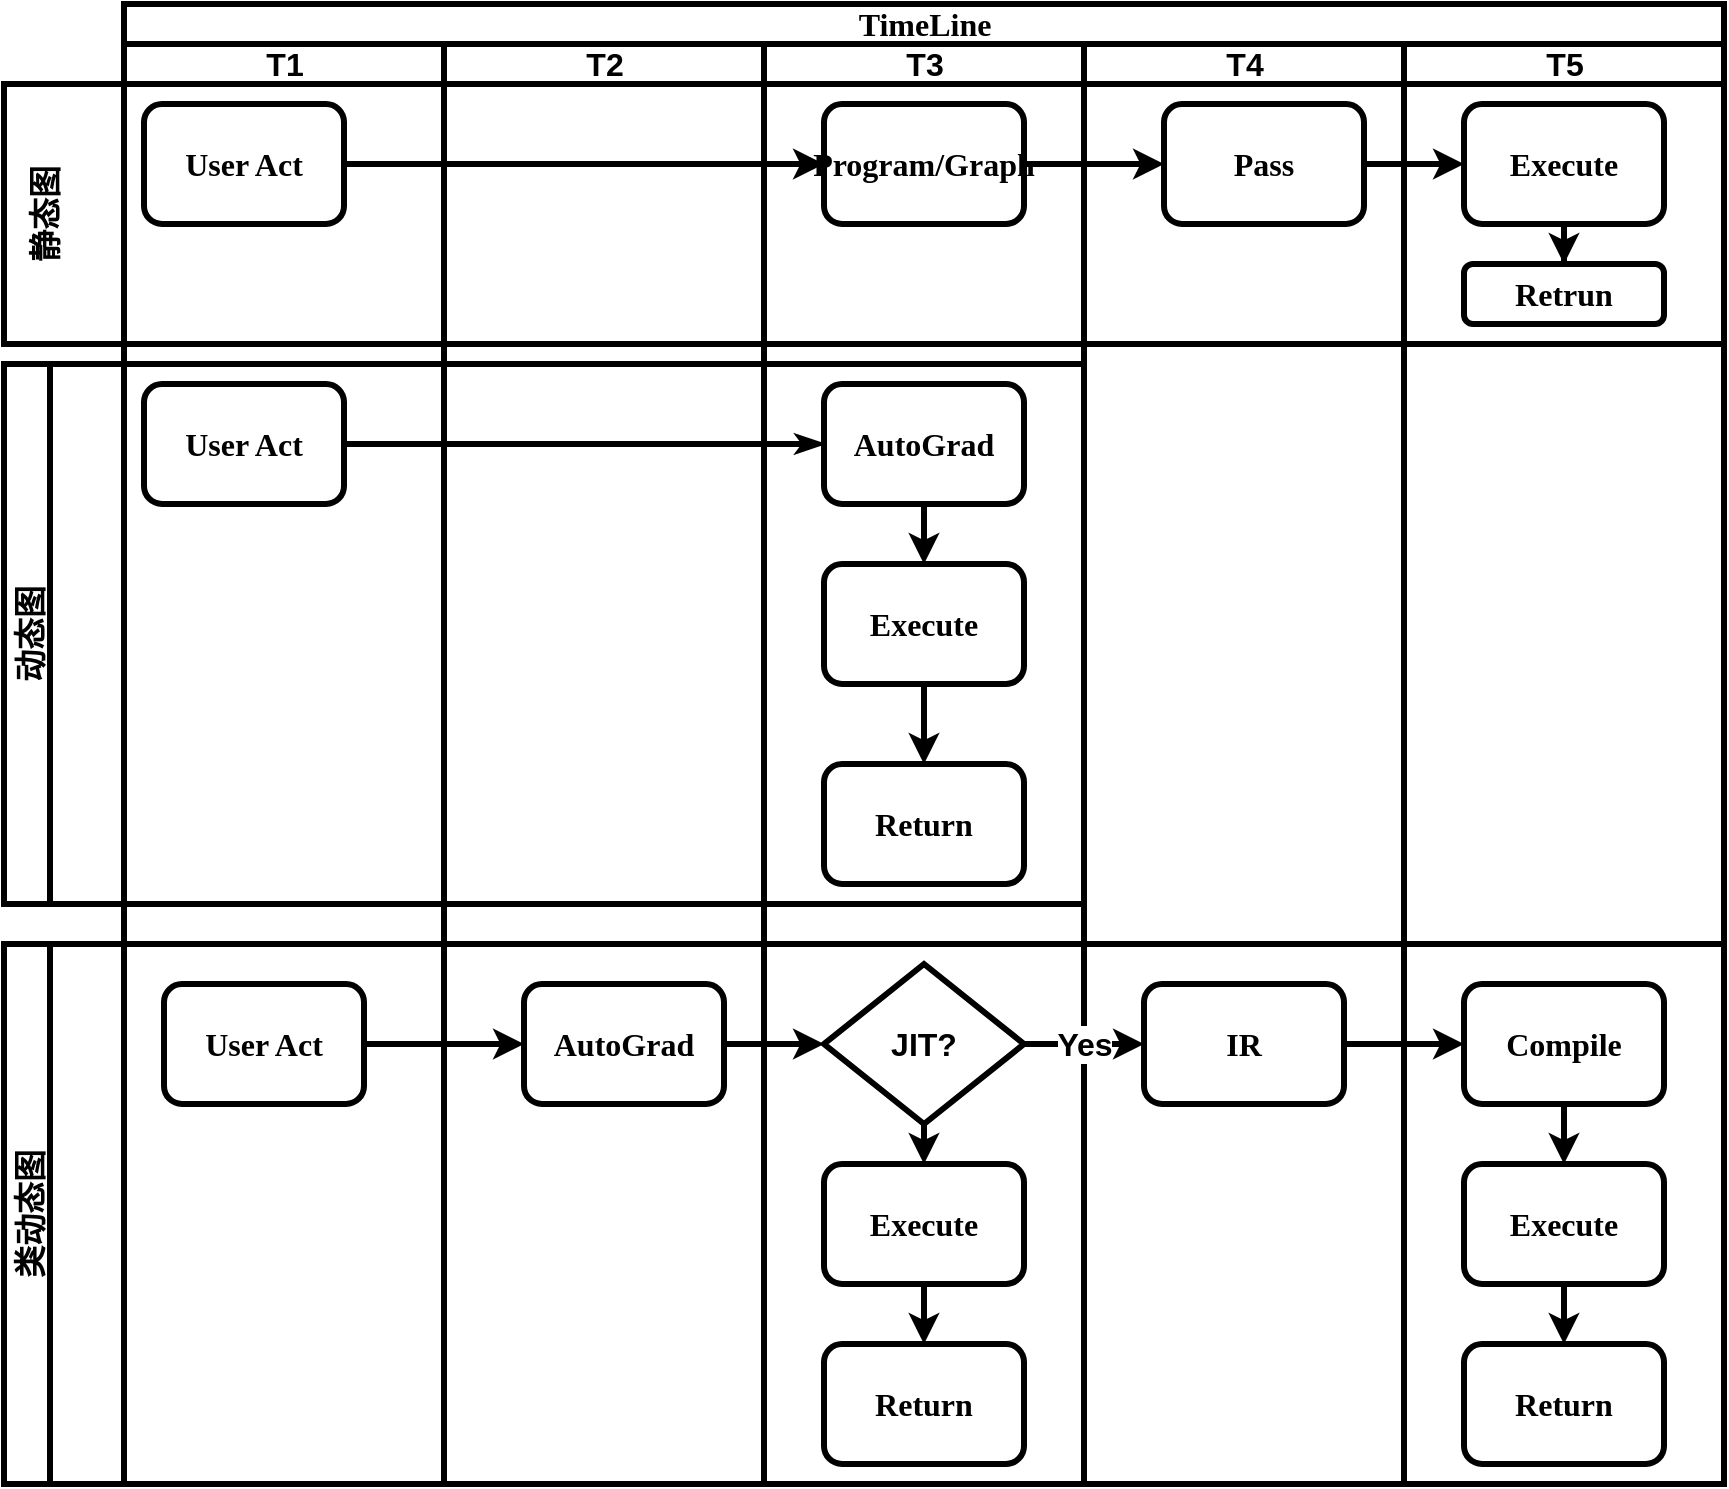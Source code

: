 <mxfile version="16.4.5" type="github">
  <diagram name="Page-1" id="74e2e168-ea6b-b213-b513-2b3c1d86103e">
    <mxGraphModel dx="2946" dy="1979" grid="1" gridSize="10" guides="1" tooltips="1" connect="1" arrows="1" fold="1" page="1" pageScale="1" pageWidth="1100" pageHeight="850" background="none" math="0" shadow="0">
      <root>
        <mxCell id="0" />
        <mxCell id="1" parent="0" />
        <mxCell id="2uw9dF1Jm_6rxNydTmVf-54" value="" style="rounded=0;whiteSpace=wrap;html=1;fontStyle=1;fontSize=16;strokeWidth=3;" vertex="1" parent="1">
          <mxGeometry x="20" y="-10" width="860" height="130" as="geometry" />
        </mxCell>
        <mxCell id="77e6c97f196da883-1" value="TimeLine" style="swimlane;html=1;childLayout=stackLayout;startSize=20;rounded=0;shadow=0;labelBackgroundColor=none;strokeWidth=3;fontFamily=Verdana;fontSize=16;align=center;fontStyle=1" parent="1" vertex="1">
          <mxGeometry x="80" y="-50" width="800" height="740" as="geometry" />
        </mxCell>
        <mxCell id="77e6c97f196da883-2" value="T1" style="swimlane;html=1;startSize=20;fontStyle=1;fontSize=16;strokeWidth=3;" parent="77e6c97f196da883-1" vertex="1">
          <mxGeometry y="20" width="160" height="720" as="geometry" />
        </mxCell>
        <mxCell id="77e6c97f196da883-8" value="User Act" style="rounded=1;whiteSpace=wrap;html=1;shadow=0;labelBackgroundColor=none;strokeWidth=3;fontFamily=Verdana;fontSize=16;align=center;fontStyle=1" parent="77e6c97f196da883-2" vertex="1">
          <mxGeometry x="10" y="170" width="100" height="60" as="geometry" />
        </mxCell>
        <mxCell id="2uw9dF1Jm_6rxNydTmVf-13" value="User Act" style="rounded=1;whiteSpace=wrap;html=1;shadow=0;labelBackgroundColor=none;strokeWidth=3;fontFamily=Verdana;fontSize=16;align=center;fontStyle=1" vertex="1" parent="77e6c97f196da883-2">
          <mxGeometry x="10" y="30" width="100" height="60" as="geometry" />
        </mxCell>
        <mxCell id="2uw9dF1Jm_6rxNydTmVf-19" value="User Act" style="rounded=1;whiteSpace=wrap;html=1;shadow=0;labelBackgroundColor=none;strokeWidth=3;fontFamily=Verdana;fontSize=16;align=center;fontStyle=1" vertex="1" parent="77e6c97f196da883-2">
          <mxGeometry x="20" y="470" width="100" height="60" as="geometry" />
        </mxCell>
        <mxCell id="77e6c97f196da883-26" style="edgeStyle=orthogonalEdgeStyle;rounded=1;html=1;labelBackgroundColor=none;startArrow=none;startFill=0;startSize=5;endArrow=classicThin;endFill=1;endSize=5;jettySize=auto;orthogonalLoop=1;strokeWidth=3;fontFamily=Verdana;fontSize=16;entryX=0;entryY=0.5;entryDx=0;entryDy=0;fontStyle=1" parent="77e6c97f196da883-1" source="77e6c97f196da883-8" target="77e6c97f196da883-9" edge="1">
          <mxGeometry relative="1" as="geometry">
            <mxPoint x="190" y="115" as="targetPoint" />
          </mxGeometry>
        </mxCell>
        <mxCell id="77e6c97f196da883-3" value="T2" style="swimlane;html=1;startSize=20;fontStyle=1;fontSize=16;strokeWidth=3;" parent="77e6c97f196da883-1" vertex="1">
          <mxGeometry x="160" y="20" width="160" height="720" as="geometry" />
        </mxCell>
        <mxCell id="2uw9dF1Jm_6rxNydTmVf-47" value="AutoGrad" style="rounded=1;whiteSpace=wrap;html=1;shadow=0;labelBackgroundColor=none;strokeWidth=3;fontFamily=Verdana;fontSize=16;align=center;fontStyle=1" vertex="1" parent="77e6c97f196da883-3">
          <mxGeometry x="40" y="470" width="100" height="60" as="geometry" />
        </mxCell>
        <mxCell id="77e6c97f196da883-4" value="T3" style="swimlane;html=1;startSize=20;fontStyle=1;fontSize=16;strokeWidth=3;" parent="77e6c97f196da883-1" vertex="1">
          <mxGeometry x="320" y="20" width="160" height="720" as="geometry" />
        </mxCell>
        <mxCell id="2uw9dF1Jm_6rxNydTmVf-8" value="Program/Graph" style="rounded=1;whiteSpace=wrap;html=1;shadow=0;labelBackgroundColor=none;strokeWidth=3;fontFamily=Verdana;fontSize=16;align=center;fontStyle=1" vertex="1" parent="77e6c97f196da883-4">
          <mxGeometry x="30" y="30" width="100" height="60" as="geometry" />
        </mxCell>
        <mxCell id="77e6c97f196da883-9" value="AutoGrad" style="rounded=1;whiteSpace=wrap;html=1;shadow=0;labelBackgroundColor=none;strokeWidth=3;fontFamily=Verdana;fontSize=16;align=center;fontStyle=1" parent="77e6c97f196da883-4" vertex="1">
          <mxGeometry x="30" y="170" width="100" height="60" as="geometry" />
        </mxCell>
        <mxCell id="2uw9dF1Jm_6rxNydTmVf-5" value="Execute" style="rounded=1;whiteSpace=wrap;html=1;shadow=0;labelBackgroundColor=none;strokeWidth=3;fontFamily=Verdana;fontSize=16;align=center;fontStyle=1" vertex="1" parent="77e6c97f196da883-4">
          <mxGeometry x="30" y="260" width="100" height="60" as="geometry" />
        </mxCell>
        <mxCell id="2uw9dF1Jm_6rxNydTmVf-6" value="Return&lt;br style=&quot;font-size: 16px;&quot;&gt;" style="rounded=1;whiteSpace=wrap;html=1;shadow=0;labelBackgroundColor=none;strokeWidth=3;fontFamily=Verdana;fontSize=16;align=center;fontStyle=1" vertex="1" parent="77e6c97f196da883-4">
          <mxGeometry x="30" y="360" width="100" height="60" as="geometry" />
        </mxCell>
        <mxCell id="2uw9dF1Jm_6rxNydTmVf-27" value="Execute" style="rounded=1;whiteSpace=wrap;html=1;shadow=0;labelBackgroundColor=none;strokeWidth=3;fontFamily=Verdana;fontSize=16;align=center;fontStyle=1" vertex="1" parent="77e6c97f196da883-4">
          <mxGeometry x="30" y="560" width="100" height="60" as="geometry" />
        </mxCell>
        <mxCell id="2uw9dF1Jm_6rxNydTmVf-28" value="Return&lt;br style=&quot;font-size: 16px;&quot;&gt;" style="rounded=1;whiteSpace=wrap;html=1;shadow=0;labelBackgroundColor=none;strokeWidth=3;fontFamily=Verdana;fontSize=16;align=center;fontStyle=1" vertex="1" parent="77e6c97f196da883-4">
          <mxGeometry x="30" y="650" width="100" height="60" as="geometry" />
        </mxCell>
        <mxCell id="2uw9dF1Jm_6rxNydTmVf-4" style="edgeStyle=orthogonalEdgeStyle;rounded=0;orthogonalLoop=1;jettySize=auto;html=1;exitX=0.5;exitY=1;exitDx=0;exitDy=0;entryX=0.5;entryY=0;entryDx=0;entryDy=0;fontStyle=1;fontSize=16;strokeWidth=3;" edge="1" parent="77e6c97f196da883-4" source="77e6c97f196da883-9" target="2uw9dF1Jm_6rxNydTmVf-5">
          <mxGeometry relative="1" as="geometry">
            <mxPoint x="-90" y="180" as="targetPoint" />
          </mxGeometry>
        </mxCell>
        <mxCell id="2uw9dF1Jm_6rxNydTmVf-7" style="edgeStyle=orthogonalEdgeStyle;rounded=0;orthogonalLoop=1;jettySize=auto;html=1;exitX=0.5;exitY=1;exitDx=0;exitDy=0;fontStyle=1;fontSize=16;strokeWidth=3;" edge="1" parent="77e6c97f196da883-4" source="2uw9dF1Jm_6rxNydTmVf-5" target="2uw9dF1Jm_6rxNydTmVf-6">
          <mxGeometry relative="1" as="geometry" />
        </mxCell>
        <mxCell id="2uw9dF1Jm_6rxNydTmVf-33" style="edgeStyle=orthogonalEdgeStyle;rounded=0;orthogonalLoop=1;jettySize=auto;html=1;exitX=0.5;exitY=1;exitDx=0;exitDy=0;entryX=0.5;entryY=0;entryDx=0;entryDy=0;fontStyle=1;fontSize=16;strokeWidth=3;" edge="1" parent="77e6c97f196da883-4" target="2uw9dF1Jm_6rxNydTmVf-27">
          <mxGeometry relative="1" as="geometry">
            <mxPoint x="80" y="530" as="sourcePoint" />
          </mxGeometry>
        </mxCell>
        <mxCell id="2uw9dF1Jm_6rxNydTmVf-34" style="edgeStyle=orthogonalEdgeStyle;rounded=0;orthogonalLoop=1;jettySize=auto;html=1;exitX=0.5;exitY=1;exitDx=0;exitDy=0;entryX=0.5;entryY=0;entryDx=0;entryDy=0;fontStyle=1;fontSize=16;strokeWidth=3;" edge="1" parent="77e6c97f196da883-4" source="2uw9dF1Jm_6rxNydTmVf-27" target="2uw9dF1Jm_6rxNydTmVf-28">
          <mxGeometry relative="1" as="geometry" />
        </mxCell>
        <mxCell id="2uw9dF1Jm_6rxNydTmVf-46" value="JIT?" style="rhombus;whiteSpace=wrap;html=1;fontStyle=1;fontSize=16;strokeWidth=3;" vertex="1" parent="77e6c97f196da883-4">
          <mxGeometry x="30" y="460" width="100" height="80" as="geometry" />
        </mxCell>
        <mxCell id="77e6c97f196da883-5" value="T4" style="swimlane;html=1;startSize=20;fontStyle=1;fontSize=16;strokeWidth=3;" parent="77e6c97f196da883-1" vertex="1">
          <mxGeometry x="480" y="20" width="160" height="720" as="geometry" />
        </mxCell>
        <mxCell id="2uw9dF1Jm_6rxNydTmVf-29" value="IR" style="rounded=1;whiteSpace=wrap;html=1;shadow=0;labelBackgroundColor=none;strokeWidth=3;fontFamily=Verdana;fontSize=16;align=center;fontStyle=1" vertex="1" parent="77e6c97f196da883-5">
          <mxGeometry x="30" y="470" width="100" height="60" as="geometry" />
        </mxCell>
        <mxCell id="2uw9dF1Jm_6rxNydTmVf-9" value="Pass" style="rounded=1;whiteSpace=wrap;html=1;shadow=0;labelBackgroundColor=none;strokeWidth=3;fontFamily=Verdana;fontSize=16;align=center;fontStyle=1" vertex="1" parent="77e6c97f196da883-5">
          <mxGeometry x="40" y="30" width="100" height="60" as="geometry" />
        </mxCell>
        <mxCell id="77e6c97f196da883-7" value="T5" style="swimlane;html=1;startSize=20;fontStyle=1;fontSize=16;strokeWidth=3;" parent="77e6c97f196da883-1" vertex="1">
          <mxGeometry x="640" y="20" width="160" height="720" as="geometry" />
        </mxCell>
        <mxCell id="2uw9dF1Jm_6rxNydTmVf-12" value="Retrun" style="rounded=1;whiteSpace=wrap;html=1;shadow=0;labelBackgroundColor=none;strokeWidth=3;fontFamily=Verdana;fontSize=16;align=center;fontStyle=1" vertex="1" parent="77e6c97f196da883-7">
          <mxGeometry x="30" y="110" width="100" height="30" as="geometry" />
        </mxCell>
        <mxCell id="2uw9dF1Jm_6rxNydTmVf-37" style="edgeStyle=orthogonalEdgeStyle;rounded=0;orthogonalLoop=1;jettySize=auto;html=1;exitX=0.5;exitY=1;exitDx=0;exitDy=0;entryX=0.5;entryY=0;entryDx=0;entryDy=0;fontStyle=1;fontSize=16;strokeWidth=3;" edge="1" parent="77e6c97f196da883-7" source="2uw9dF1Jm_6rxNydTmVf-31" target="2uw9dF1Jm_6rxNydTmVf-36">
          <mxGeometry relative="1" as="geometry" />
        </mxCell>
        <mxCell id="2uw9dF1Jm_6rxNydTmVf-31" value="Execute" style="rounded=1;whiteSpace=wrap;html=1;shadow=0;labelBackgroundColor=none;strokeWidth=3;fontFamily=Verdana;fontSize=16;align=center;fontStyle=1" vertex="1" parent="77e6c97f196da883-7">
          <mxGeometry x="30" y="560" width="100" height="60" as="geometry" />
        </mxCell>
        <mxCell id="2uw9dF1Jm_6rxNydTmVf-35" style="edgeStyle=orthogonalEdgeStyle;rounded=0;orthogonalLoop=1;jettySize=auto;html=1;exitX=0.5;exitY=1;exitDx=0;exitDy=0;entryX=0.5;entryY=0;entryDx=0;entryDy=0;fontStyle=1;fontSize=16;strokeWidth=3;" edge="1" parent="77e6c97f196da883-7" source="2uw9dF1Jm_6rxNydTmVf-30" target="2uw9dF1Jm_6rxNydTmVf-31">
          <mxGeometry relative="1" as="geometry" />
        </mxCell>
        <mxCell id="2uw9dF1Jm_6rxNydTmVf-30" value="Compile" style="rounded=1;whiteSpace=wrap;html=1;shadow=0;labelBackgroundColor=none;strokeWidth=3;fontFamily=Verdana;fontSize=16;align=center;fontStyle=1" vertex="1" parent="77e6c97f196da883-7">
          <mxGeometry x="30" y="470" width="100" height="60" as="geometry" />
        </mxCell>
        <mxCell id="2uw9dF1Jm_6rxNydTmVf-36" value="Return" style="rounded=1;whiteSpace=wrap;html=1;shadow=0;labelBackgroundColor=none;strokeWidth=3;fontFamily=Verdana;fontSize=16;align=center;fontStyle=1" vertex="1" parent="77e6c97f196da883-7">
          <mxGeometry x="30" y="650" width="100" height="60" as="geometry" />
        </mxCell>
        <mxCell id="2uw9dF1Jm_6rxNydTmVf-38" value="" style="edgeStyle=orthogonalEdgeStyle;rounded=0;orthogonalLoop=1;jettySize=auto;html=1;fontStyle=1;fontSize=16;strokeWidth=3;" edge="1" parent="77e6c97f196da883-7" source="2uw9dF1Jm_6rxNydTmVf-10" target="2uw9dF1Jm_6rxNydTmVf-12">
          <mxGeometry relative="1" as="geometry" />
        </mxCell>
        <mxCell id="2uw9dF1Jm_6rxNydTmVf-10" value="Execute" style="rounded=1;whiteSpace=wrap;html=1;shadow=0;labelBackgroundColor=none;strokeWidth=3;fontFamily=Verdana;fontSize=16;align=center;fontStyle=1" vertex="1" parent="77e6c97f196da883-7">
          <mxGeometry x="30" y="30" width="100" height="60" as="geometry" />
        </mxCell>
        <mxCell id="2uw9dF1Jm_6rxNydTmVf-15" style="edgeStyle=orthogonalEdgeStyle;rounded=0;orthogonalLoop=1;jettySize=auto;html=1;exitX=1;exitY=0.5;exitDx=0;exitDy=0;entryX=0;entryY=0.5;entryDx=0;entryDy=0;fontStyle=1;fontSize=16;strokeWidth=3;" edge="1" parent="77e6c97f196da883-1" source="2uw9dF1Jm_6rxNydTmVf-13" target="2uw9dF1Jm_6rxNydTmVf-8">
          <mxGeometry relative="1" as="geometry" />
        </mxCell>
        <mxCell id="2uw9dF1Jm_6rxNydTmVf-16" style="edgeStyle=orthogonalEdgeStyle;rounded=0;orthogonalLoop=1;jettySize=auto;html=1;exitX=1;exitY=0.5;exitDx=0;exitDy=0;entryX=0;entryY=0.5;entryDx=0;entryDy=0;fontStyle=1;fontSize=16;strokeWidth=3;" edge="1" parent="77e6c97f196da883-1" source="2uw9dF1Jm_6rxNydTmVf-8" target="2uw9dF1Jm_6rxNydTmVf-9">
          <mxGeometry relative="1" as="geometry" />
        </mxCell>
        <mxCell id="2uw9dF1Jm_6rxNydTmVf-17" style="edgeStyle=orthogonalEdgeStyle;rounded=0;orthogonalLoop=1;jettySize=auto;html=1;exitX=1;exitY=0.5;exitDx=0;exitDy=0;entryX=0;entryY=0.5;entryDx=0;entryDy=0;fontStyle=1;fontSize=16;strokeWidth=3;" edge="1" parent="77e6c97f196da883-1" source="2uw9dF1Jm_6rxNydTmVf-9" target="2uw9dF1Jm_6rxNydTmVf-10">
          <mxGeometry relative="1" as="geometry" />
        </mxCell>
        <mxCell id="2uw9dF1Jm_6rxNydTmVf-41" style="edgeStyle=orthogonalEdgeStyle;rounded=0;orthogonalLoop=1;jettySize=auto;html=1;exitX=1;exitY=0.5;exitDx=0;exitDy=0;entryX=0;entryY=0.5;entryDx=0;entryDy=0;fontStyle=1;fontSize=16;strokeWidth=3;" edge="1" parent="77e6c97f196da883-1" source="2uw9dF1Jm_6rxNydTmVf-19">
          <mxGeometry relative="1" as="geometry">
            <mxPoint x="200" y="520" as="targetPoint" />
          </mxGeometry>
        </mxCell>
        <mxCell id="2uw9dF1Jm_6rxNydTmVf-42" style="edgeStyle=orthogonalEdgeStyle;rounded=0;orthogonalLoop=1;jettySize=auto;html=1;entryX=0;entryY=0.5;entryDx=0;entryDy=0;fontStyle=1;fontSize=16;strokeWidth=3;" edge="1" parent="77e6c97f196da883-1">
          <mxGeometry relative="1" as="geometry">
            <mxPoint x="300" y="520" as="sourcePoint" />
            <mxPoint x="350" y="520" as="targetPoint" />
          </mxGeometry>
        </mxCell>
        <mxCell id="2uw9dF1Jm_6rxNydTmVf-45" style="edgeStyle=orthogonalEdgeStyle;rounded=0;orthogonalLoop=1;jettySize=auto;html=1;exitX=1;exitY=0.5;exitDx=0;exitDy=0;entryX=0;entryY=0.5;entryDx=0;entryDy=0;fontStyle=1;fontSize=16;strokeWidth=3;" edge="1" parent="77e6c97f196da883-1" source="2uw9dF1Jm_6rxNydTmVf-29" target="2uw9dF1Jm_6rxNydTmVf-30">
          <mxGeometry relative="1" as="geometry" />
        </mxCell>
        <mxCell id="2uw9dF1Jm_6rxNydTmVf-49" value="Yes" style="edgeStyle=orthogonalEdgeStyle;rounded=0;orthogonalLoop=1;jettySize=auto;html=1;exitX=1;exitY=0.5;exitDx=0;exitDy=0;entryX=0;entryY=0.5;entryDx=0;entryDy=0;fontStyle=1;fontSize=16;strokeWidth=3;" edge="1" parent="77e6c97f196da883-1" source="2uw9dF1Jm_6rxNydTmVf-46" target="2uw9dF1Jm_6rxNydTmVf-29">
          <mxGeometry relative="1" as="geometry" />
        </mxCell>
        <mxCell id="2uw9dF1Jm_6rxNydTmVf-50" value="类动态图" style="swimlane;horizontal=0;fontStyle=1;fontSize=16;strokeWidth=3;" vertex="1" parent="1">
          <mxGeometry x="20" y="420" width="860" height="270" as="geometry" />
        </mxCell>
        <mxCell id="2uw9dF1Jm_6rxNydTmVf-53" value="动态图" style="swimlane;horizontal=0;fontStyle=1;fontSize=16;strokeWidth=3;" vertex="1" parent="1">
          <mxGeometry x="20" y="130" width="540" height="270" as="geometry" />
        </mxCell>
        <mxCell id="2uw9dF1Jm_6rxNydTmVf-55" value="静态图" style="text;html=1;strokeColor=none;fillColor=none;align=center;verticalAlign=middle;whiteSpace=wrap;rounded=0;rotation=-90;fontStyle=1;fontSize=16;strokeWidth=3;" vertex="1" parent="1">
          <mxGeometry x="10" y="40" width="60" height="30" as="geometry" />
        </mxCell>
      </root>
    </mxGraphModel>
  </diagram>
</mxfile>
